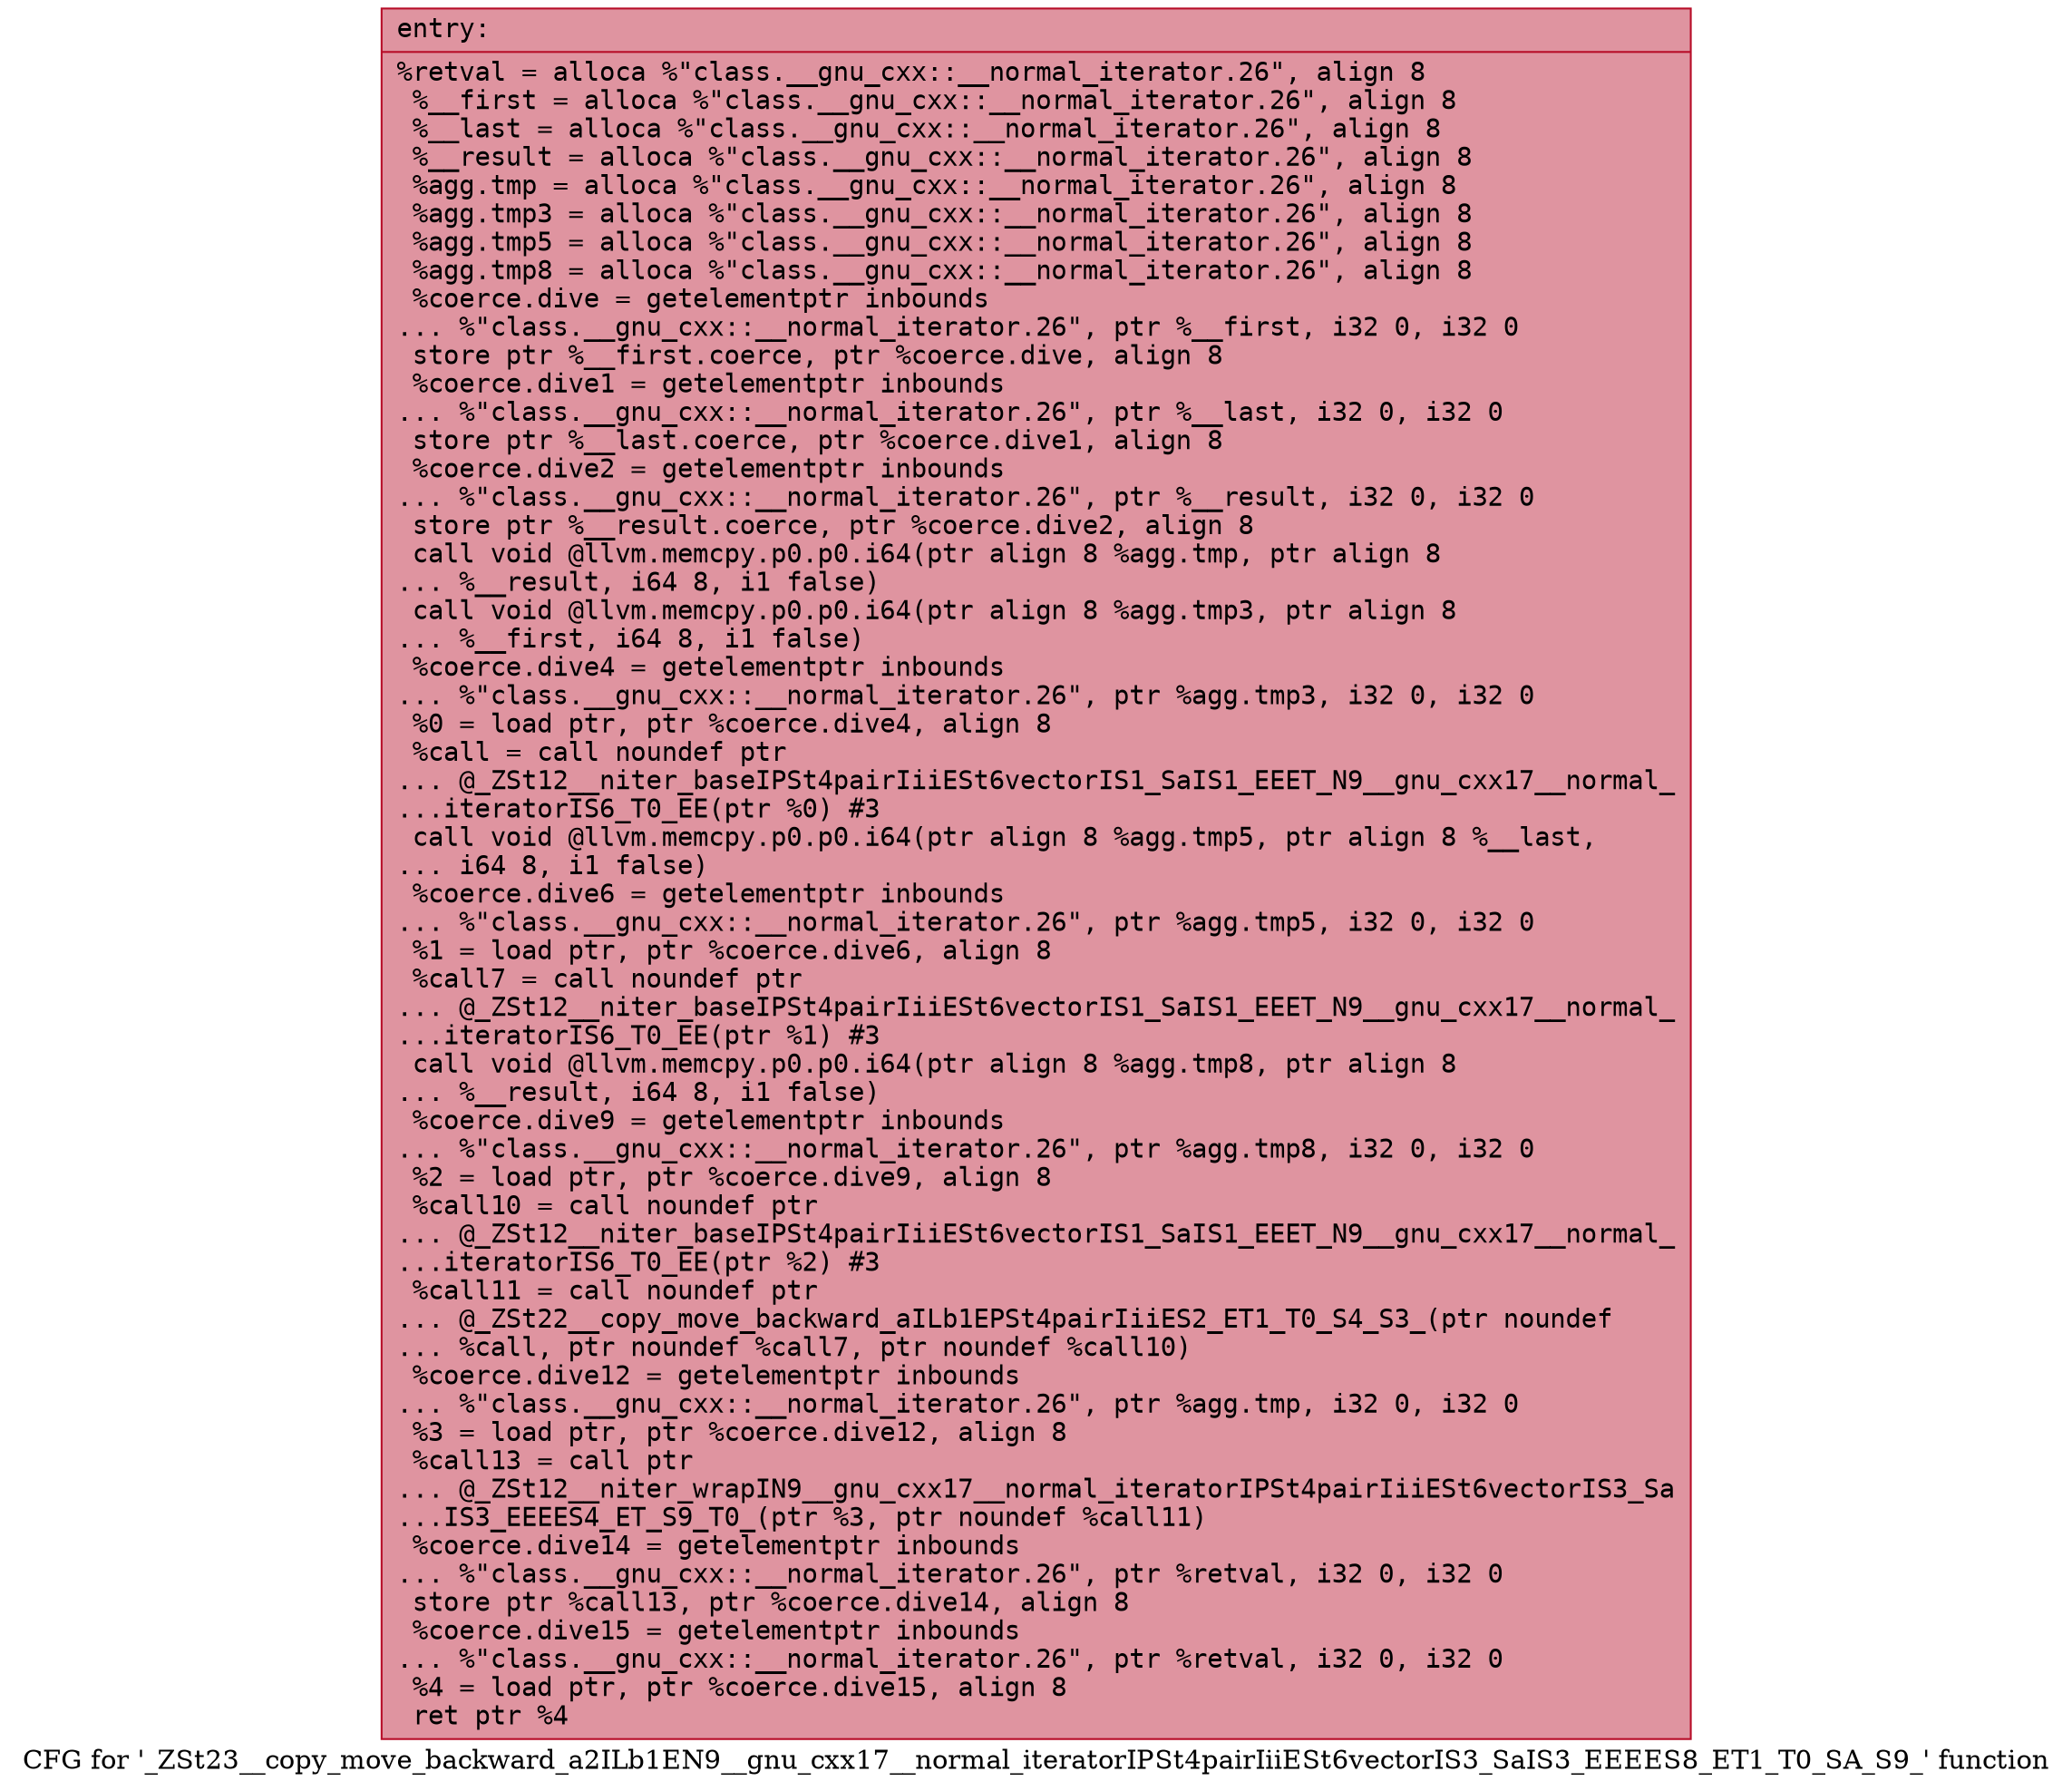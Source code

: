 digraph "CFG for '_ZSt23__copy_move_backward_a2ILb1EN9__gnu_cxx17__normal_iteratorIPSt4pairIiiESt6vectorIS3_SaIS3_EEEES8_ET1_T0_SA_S9_' function" {
	label="CFG for '_ZSt23__copy_move_backward_a2ILb1EN9__gnu_cxx17__normal_iteratorIPSt4pairIiiESt6vectorIS3_SaIS3_EEEES8_ET1_T0_SA_S9_' function";

	Node0x56307d772a60 [shape=record,color="#b70d28ff", style=filled, fillcolor="#b70d2870" fontname="Courier",label="{entry:\l|  %retval = alloca %\"class.__gnu_cxx::__normal_iterator.26\", align 8\l  %__first = alloca %\"class.__gnu_cxx::__normal_iterator.26\", align 8\l  %__last = alloca %\"class.__gnu_cxx::__normal_iterator.26\", align 8\l  %__result = alloca %\"class.__gnu_cxx::__normal_iterator.26\", align 8\l  %agg.tmp = alloca %\"class.__gnu_cxx::__normal_iterator.26\", align 8\l  %agg.tmp3 = alloca %\"class.__gnu_cxx::__normal_iterator.26\", align 8\l  %agg.tmp5 = alloca %\"class.__gnu_cxx::__normal_iterator.26\", align 8\l  %agg.tmp8 = alloca %\"class.__gnu_cxx::__normal_iterator.26\", align 8\l  %coerce.dive = getelementptr inbounds\l... %\"class.__gnu_cxx::__normal_iterator.26\", ptr %__first, i32 0, i32 0\l  store ptr %__first.coerce, ptr %coerce.dive, align 8\l  %coerce.dive1 = getelementptr inbounds\l... %\"class.__gnu_cxx::__normal_iterator.26\", ptr %__last, i32 0, i32 0\l  store ptr %__last.coerce, ptr %coerce.dive1, align 8\l  %coerce.dive2 = getelementptr inbounds\l... %\"class.__gnu_cxx::__normal_iterator.26\", ptr %__result, i32 0, i32 0\l  store ptr %__result.coerce, ptr %coerce.dive2, align 8\l  call void @llvm.memcpy.p0.p0.i64(ptr align 8 %agg.tmp, ptr align 8\l... %__result, i64 8, i1 false)\l  call void @llvm.memcpy.p0.p0.i64(ptr align 8 %agg.tmp3, ptr align 8\l... %__first, i64 8, i1 false)\l  %coerce.dive4 = getelementptr inbounds\l... %\"class.__gnu_cxx::__normal_iterator.26\", ptr %agg.tmp3, i32 0, i32 0\l  %0 = load ptr, ptr %coerce.dive4, align 8\l  %call = call noundef ptr\l... @_ZSt12__niter_baseIPSt4pairIiiESt6vectorIS1_SaIS1_EEET_N9__gnu_cxx17__normal_\l...iteratorIS6_T0_EE(ptr %0) #3\l  call void @llvm.memcpy.p0.p0.i64(ptr align 8 %agg.tmp5, ptr align 8 %__last,\l... i64 8, i1 false)\l  %coerce.dive6 = getelementptr inbounds\l... %\"class.__gnu_cxx::__normal_iterator.26\", ptr %agg.tmp5, i32 0, i32 0\l  %1 = load ptr, ptr %coerce.dive6, align 8\l  %call7 = call noundef ptr\l... @_ZSt12__niter_baseIPSt4pairIiiESt6vectorIS1_SaIS1_EEET_N9__gnu_cxx17__normal_\l...iteratorIS6_T0_EE(ptr %1) #3\l  call void @llvm.memcpy.p0.p0.i64(ptr align 8 %agg.tmp8, ptr align 8\l... %__result, i64 8, i1 false)\l  %coerce.dive9 = getelementptr inbounds\l... %\"class.__gnu_cxx::__normal_iterator.26\", ptr %agg.tmp8, i32 0, i32 0\l  %2 = load ptr, ptr %coerce.dive9, align 8\l  %call10 = call noundef ptr\l... @_ZSt12__niter_baseIPSt4pairIiiESt6vectorIS1_SaIS1_EEET_N9__gnu_cxx17__normal_\l...iteratorIS6_T0_EE(ptr %2) #3\l  %call11 = call noundef ptr\l... @_ZSt22__copy_move_backward_aILb1EPSt4pairIiiES2_ET1_T0_S4_S3_(ptr noundef\l... %call, ptr noundef %call7, ptr noundef %call10)\l  %coerce.dive12 = getelementptr inbounds\l... %\"class.__gnu_cxx::__normal_iterator.26\", ptr %agg.tmp, i32 0, i32 0\l  %3 = load ptr, ptr %coerce.dive12, align 8\l  %call13 = call ptr\l... @_ZSt12__niter_wrapIN9__gnu_cxx17__normal_iteratorIPSt4pairIiiESt6vectorIS3_Sa\l...IS3_EEEES4_ET_S9_T0_(ptr %3, ptr noundef %call11)\l  %coerce.dive14 = getelementptr inbounds\l... %\"class.__gnu_cxx::__normal_iterator.26\", ptr %retval, i32 0, i32 0\l  store ptr %call13, ptr %coerce.dive14, align 8\l  %coerce.dive15 = getelementptr inbounds\l... %\"class.__gnu_cxx::__normal_iterator.26\", ptr %retval, i32 0, i32 0\l  %4 = load ptr, ptr %coerce.dive15, align 8\l  ret ptr %4\l}"];
}
